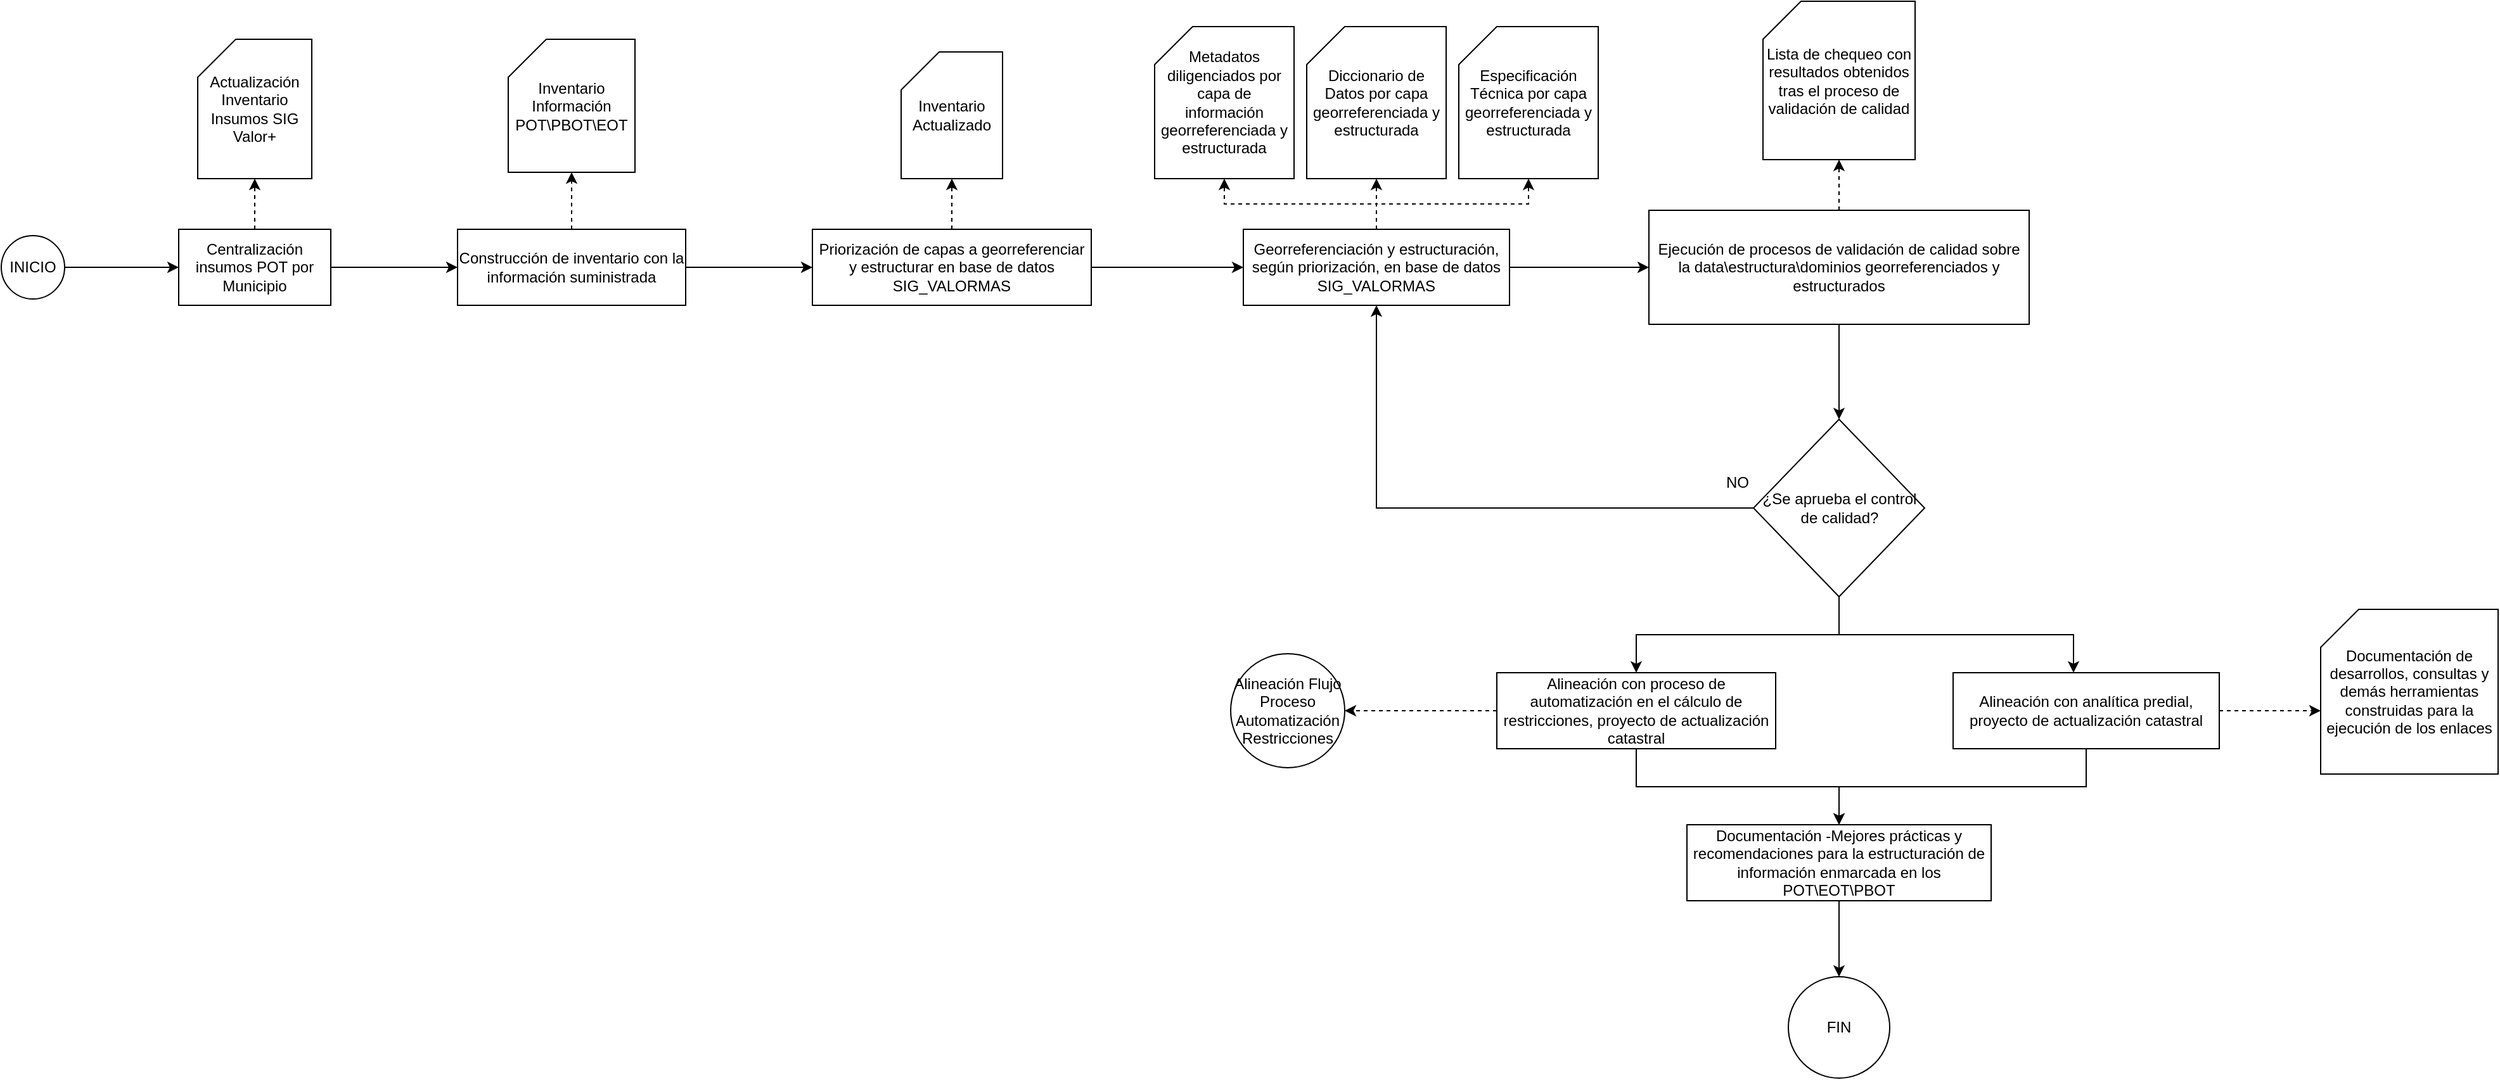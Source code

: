 <mxfile version="13.8.1" type="github">
  <diagram id="qNnnb95ih-545JkITB5z" name="Page-1">
    <mxGraphModel dx="2234" dy="1086" grid="1" gridSize="10" guides="1" tooltips="1" connect="1" arrows="1" fold="1" page="1" pageScale="1" pageWidth="4681" pageHeight="3300" math="0" shadow="0">
      <root>
        <mxCell id="0" />
        <mxCell id="1" parent="0" />
        <mxCell id="LUfxZjxux-JE6luZfcWN-3" style="edgeStyle=orthogonalEdgeStyle;rounded=0;orthogonalLoop=1;jettySize=auto;html=1;entryX=0.5;entryY=1;entryDx=0;entryDy=0;entryPerimeter=0;dashed=1;" edge="1" parent="1" source="LUfxZjxux-JE6luZfcWN-1" target="LUfxZjxux-JE6luZfcWN-2">
          <mxGeometry relative="1" as="geometry" />
        </mxCell>
        <mxCell id="LUfxZjxux-JE6luZfcWN-5" style="edgeStyle=orthogonalEdgeStyle;rounded=0;orthogonalLoop=1;jettySize=auto;html=1;" edge="1" parent="1" source="LUfxZjxux-JE6luZfcWN-1" target="LUfxZjxux-JE6luZfcWN-4">
          <mxGeometry relative="1" as="geometry" />
        </mxCell>
        <mxCell id="LUfxZjxux-JE6luZfcWN-1" value="Centralización insumos POT por Municipio" style="rounded=0;whiteSpace=wrap;html=1;" vertex="1" parent="1">
          <mxGeometry x="220" y="350" width="120" height="60" as="geometry" />
        </mxCell>
        <mxCell id="LUfxZjxux-JE6luZfcWN-2" value="Actualización Inventario Insumos SIG Valor+" style="shape=card;whiteSpace=wrap;html=1;" vertex="1" parent="1">
          <mxGeometry x="235" y="200" width="90" height="110" as="geometry" />
        </mxCell>
        <mxCell id="LUfxZjxux-JE6luZfcWN-7" style="edgeStyle=orthogonalEdgeStyle;rounded=0;orthogonalLoop=1;jettySize=auto;html=1;dashed=1;" edge="1" parent="1" source="LUfxZjxux-JE6luZfcWN-4" target="LUfxZjxux-JE6luZfcWN-6">
          <mxGeometry relative="1" as="geometry" />
        </mxCell>
        <mxCell id="LUfxZjxux-JE6luZfcWN-11" style="edgeStyle=orthogonalEdgeStyle;rounded=0;orthogonalLoop=1;jettySize=auto;html=1;entryX=0;entryY=0.5;entryDx=0;entryDy=0;" edge="1" parent="1" source="LUfxZjxux-JE6luZfcWN-4" target="LUfxZjxux-JE6luZfcWN-10">
          <mxGeometry relative="1" as="geometry" />
        </mxCell>
        <mxCell id="LUfxZjxux-JE6luZfcWN-4" value="Construcción de inventario con la información suministrada" style="rounded=0;whiteSpace=wrap;html=1;" vertex="1" parent="1">
          <mxGeometry x="440" y="350" width="180" height="60" as="geometry" />
        </mxCell>
        <mxCell id="LUfxZjxux-JE6luZfcWN-6" value="Inventario Información POT\PBOT\EOT" style="shape=card;whiteSpace=wrap;html=1;" vertex="1" parent="1">
          <mxGeometry x="480" y="200" width="100" height="105" as="geometry" />
        </mxCell>
        <mxCell id="LUfxZjxux-JE6luZfcWN-9" style="edgeStyle=orthogonalEdgeStyle;rounded=0;orthogonalLoop=1;jettySize=auto;html=1;" edge="1" parent="1" source="LUfxZjxux-JE6luZfcWN-8" target="LUfxZjxux-JE6luZfcWN-1">
          <mxGeometry relative="1" as="geometry" />
        </mxCell>
        <mxCell id="LUfxZjxux-JE6luZfcWN-8" value="INICIO" style="ellipse;whiteSpace=wrap;html=1;aspect=fixed;" vertex="1" parent="1">
          <mxGeometry x="80" y="355" width="50" height="50" as="geometry" />
        </mxCell>
        <mxCell id="LUfxZjxux-JE6luZfcWN-13" style="edgeStyle=orthogonalEdgeStyle;rounded=0;orthogonalLoop=1;jettySize=auto;html=1;entryX=0.5;entryY=1;entryDx=0;entryDy=0;entryPerimeter=0;dashed=1;" edge="1" parent="1" source="LUfxZjxux-JE6luZfcWN-10" target="LUfxZjxux-JE6luZfcWN-12">
          <mxGeometry relative="1" as="geometry" />
        </mxCell>
        <mxCell id="LUfxZjxux-JE6luZfcWN-15" style="edgeStyle=orthogonalEdgeStyle;rounded=0;orthogonalLoop=1;jettySize=auto;html=1;entryX=0;entryY=0.5;entryDx=0;entryDy=0;" edge="1" parent="1" source="LUfxZjxux-JE6luZfcWN-10" target="LUfxZjxux-JE6luZfcWN-14">
          <mxGeometry relative="1" as="geometry" />
        </mxCell>
        <mxCell id="LUfxZjxux-JE6luZfcWN-10" value="Priorización de capas a georreferenciar y estructurar en base de datos SIG_VALORMAS" style="rounded=0;whiteSpace=wrap;html=1;" vertex="1" parent="1">
          <mxGeometry x="720" y="350" width="220" height="60" as="geometry" />
        </mxCell>
        <mxCell id="LUfxZjxux-JE6luZfcWN-12" value="Inventario Actualizado" style="shape=card;whiteSpace=wrap;html=1;" vertex="1" parent="1">
          <mxGeometry x="790" y="210" width="80" height="100" as="geometry" />
        </mxCell>
        <mxCell id="LUfxZjxux-JE6luZfcWN-19" style="edgeStyle=orthogonalEdgeStyle;rounded=0;orthogonalLoop=1;jettySize=auto;html=1;entryX=0.5;entryY=1;entryDx=0;entryDy=0;entryPerimeter=0;dashed=1;" edge="1" parent="1" source="LUfxZjxux-JE6luZfcWN-14" target="LUfxZjxux-JE6luZfcWN-16">
          <mxGeometry relative="1" as="geometry" />
        </mxCell>
        <mxCell id="LUfxZjxux-JE6luZfcWN-20" style="edgeStyle=orthogonalEdgeStyle;rounded=0;orthogonalLoop=1;jettySize=auto;html=1;entryX=0.5;entryY=1;entryDx=0;entryDy=0;entryPerimeter=0;dashed=1;" edge="1" parent="1" source="LUfxZjxux-JE6luZfcWN-14" target="LUfxZjxux-JE6luZfcWN-17">
          <mxGeometry relative="1" as="geometry" />
        </mxCell>
        <mxCell id="LUfxZjxux-JE6luZfcWN-21" style="edgeStyle=orthogonalEdgeStyle;rounded=0;orthogonalLoop=1;jettySize=auto;html=1;dashed=1;" edge="1" parent="1" source="LUfxZjxux-JE6luZfcWN-14" target="LUfxZjxux-JE6luZfcWN-18">
          <mxGeometry relative="1" as="geometry" />
        </mxCell>
        <mxCell id="LUfxZjxux-JE6luZfcWN-24" style="edgeStyle=orthogonalEdgeStyle;rounded=0;orthogonalLoop=1;jettySize=auto;html=1;" edge="1" parent="1" source="LUfxZjxux-JE6luZfcWN-14" target="LUfxZjxux-JE6luZfcWN-23">
          <mxGeometry relative="1" as="geometry" />
        </mxCell>
        <mxCell id="LUfxZjxux-JE6luZfcWN-14" value="Georreferenciación y estructuración, según priorización, en base de datos SIG_VALORMAS" style="rounded=0;whiteSpace=wrap;html=1;" vertex="1" parent="1">
          <mxGeometry x="1060" y="350" width="210" height="60" as="geometry" />
        </mxCell>
        <mxCell id="LUfxZjxux-JE6luZfcWN-16" value="Metadatos diligenciados por capa de información georreferenciada y estructurada" style="shape=card;whiteSpace=wrap;html=1;" vertex="1" parent="1">
          <mxGeometry x="990" y="190" width="110" height="120" as="geometry" />
        </mxCell>
        <mxCell id="LUfxZjxux-JE6luZfcWN-17" value="Diccionario de Datos por capa georreferenciada y estructurada" style="shape=card;whiteSpace=wrap;html=1;" vertex="1" parent="1">
          <mxGeometry x="1110" y="190" width="110" height="120" as="geometry" />
        </mxCell>
        <mxCell id="LUfxZjxux-JE6luZfcWN-18" value="Especificación Técnica por capa georreferenciada y estructurada" style="shape=card;whiteSpace=wrap;html=1;" vertex="1" parent="1">
          <mxGeometry x="1230" y="190" width="110" height="120" as="geometry" />
        </mxCell>
        <mxCell id="LUfxZjxux-JE6luZfcWN-28" style="edgeStyle=orthogonalEdgeStyle;rounded=0;orthogonalLoop=1;jettySize=auto;html=1;dashed=1;" edge="1" parent="1" source="LUfxZjxux-JE6luZfcWN-23" target="LUfxZjxux-JE6luZfcWN-26">
          <mxGeometry relative="1" as="geometry" />
        </mxCell>
        <mxCell id="LUfxZjxux-JE6luZfcWN-30" style="edgeStyle=orthogonalEdgeStyle;rounded=0;orthogonalLoop=1;jettySize=auto;html=1;" edge="1" parent="1" source="LUfxZjxux-JE6luZfcWN-23" target="LUfxZjxux-JE6luZfcWN-29">
          <mxGeometry relative="1" as="geometry" />
        </mxCell>
        <mxCell id="LUfxZjxux-JE6luZfcWN-23" value="Ejecución de procesos de validación de calidad sobre la data\estructura\dominios georreferenciados y estructurados" style="rounded=0;whiteSpace=wrap;html=1;" vertex="1" parent="1">
          <mxGeometry x="1380" y="335" width="300" height="90" as="geometry" />
        </mxCell>
        <mxCell id="LUfxZjxux-JE6luZfcWN-26" value="Lista de chequeo con resultados obtenidos tras el proceso de validación de calidad" style="shape=card;whiteSpace=wrap;html=1;" vertex="1" parent="1">
          <mxGeometry x="1470" y="170" width="120" height="125" as="geometry" />
        </mxCell>
        <mxCell id="LUfxZjxux-JE6luZfcWN-32" style="edgeStyle=orthogonalEdgeStyle;rounded=0;orthogonalLoop=1;jettySize=auto;html=1;" edge="1" parent="1" source="LUfxZjxux-JE6luZfcWN-29" target="LUfxZjxux-JE6luZfcWN-14">
          <mxGeometry relative="1" as="geometry" />
        </mxCell>
        <mxCell id="LUfxZjxux-JE6luZfcWN-35" style="edgeStyle=orthogonalEdgeStyle;rounded=0;orthogonalLoop=1;jettySize=auto;html=1;entryX=0.5;entryY=0;entryDx=0;entryDy=0;" edge="1" parent="1" source="LUfxZjxux-JE6luZfcWN-29" target="LUfxZjxux-JE6luZfcWN-34">
          <mxGeometry relative="1" as="geometry" />
        </mxCell>
        <mxCell id="LUfxZjxux-JE6luZfcWN-37" style="edgeStyle=orthogonalEdgeStyle;rounded=0;orthogonalLoop=1;jettySize=auto;html=1;" edge="1" parent="1" source="LUfxZjxux-JE6luZfcWN-29" target="LUfxZjxux-JE6luZfcWN-36">
          <mxGeometry relative="1" as="geometry">
            <Array as="points">
              <mxPoint x="1530" y="670" />
              <mxPoint x="1715" y="670" />
            </Array>
          </mxGeometry>
        </mxCell>
        <mxCell id="LUfxZjxux-JE6luZfcWN-29" value="¿Se aprueba el control de calidad?" style="rhombus;whiteSpace=wrap;html=1;" vertex="1" parent="1">
          <mxGeometry x="1462.5" y="500" width="135" height="140" as="geometry" />
        </mxCell>
        <mxCell id="LUfxZjxux-JE6luZfcWN-33" value="NO" style="text;html=1;strokeColor=none;fillColor=none;align=center;verticalAlign=middle;whiteSpace=wrap;rounded=0;" vertex="1" parent="1">
          <mxGeometry x="1430" y="540" width="40" height="20" as="geometry" />
        </mxCell>
        <mxCell id="LUfxZjxux-JE6luZfcWN-39" style="edgeStyle=orthogonalEdgeStyle;rounded=0;orthogonalLoop=1;jettySize=auto;html=1;entryX=0.5;entryY=0;entryDx=0;entryDy=0;" edge="1" parent="1" source="LUfxZjxux-JE6luZfcWN-34" target="LUfxZjxux-JE6luZfcWN-38">
          <mxGeometry relative="1" as="geometry" />
        </mxCell>
        <mxCell id="LUfxZjxux-JE6luZfcWN-42" style="edgeStyle=orthogonalEdgeStyle;rounded=0;orthogonalLoop=1;jettySize=auto;html=1;entryX=1;entryY=0.5;entryDx=0;entryDy=0;dashed=1;" edge="1" parent="1" source="LUfxZjxux-JE6luZfcWN-34" target="LUfxZjxux-JE6luZfcWN-41">
          <mxGeometry relative="1" as="geometry" />
        </mxCell>
        <mxCell id="LUfxZjxux-JE6luZfcWN-34" value="Alineación con proceso de automatización en el cálculo de restricciones, proyecto de actualización catastral" style="rounded=0;whiteSpace=wrap;html=1;" vertex="1" parent="1">
          <mxGeometry x="1260" y="700" width="220" height="60" as="geometry" />
        </mxCell>
        <mxCell id="LUfxZjxux-JE6luZfcWN-40" style="edgeStyle=orthogonalEdgeStyle;rounded=0;orthogonalLoop=1;jettySize=auto;html=1;entryX=0.5;entryY=0;entryDx=0;entryDy=0;" edge="1" parent="1" source="LUfxZjxux-JE6luZfcWN-36" target="LUfxZjxux-JE6luZfcWN-38">
          <mxGeometry relative="1" as="geometry" />
        </mxCell>
        <mxCell id="LUfxZjxux-JE6luZfcWN-46" style="edgeStyle=orthogonalEdgeStyle;rounded=0;orthogonalLoop=1;jettySize=auto;html=1;entryX=0;entryY=0;entryDx=0;entryDy=80;entryPerimeter=0;dashed=1;" edge="1" parent="1" source="LUfxZjxux-JE6luZfcWN-36" target="LUfxZjxux-JE6luZfcWN-43">
          <mxGeometry relative="1" as="geometry" />
        </mxCell>
        <mxCell id="LUfxZjxux-JE6luZfcWN-36" value="Alineación con analítica predial, proyecto de actualización catastral" style="rounded=0;whiteSpace=wrap;html=1;" vertex="1" parent="1">
          <mxGeometry x="1620" y="700" width="210" height="60" as="geometry" />
        </mxCell>
        <mxCell id="LUfxZjxux-JE6luZfcWN-48" style="edgeStyle=orthogonalEdgeStyle;rounded=0;orthogonalLoop=1;jettySize=auto;html=1;" edge="1" parent="1" source="LUfxZjxux-JE6luZfcWN-38" target="LUfxZjxux-JE6luZfcWN-47">
          <mxGeometry relative="1" as="geometry" />
        </mxCell>
        <mxCell id="LUfxZjxux-JE6luZfcWN-38" value="Documentación -Mejores prácticas y recomendaciones para la estructuración de información enmarcada en los POT\EOT\PBOT" style="rounded=0;whiteSpace=wrap;html=1;" vertex="1" parent="1">
          <mxGeometry x="1410" y="820" width="240" height="60" as="geometry" />
        </mxCell>
        <mxCell id="LUfxZjxux-JE6luZfcWN-41" value="Alineación Flujo Proceso&lt;br&gt;Automatización Restricciones" style="ellipse;whiteSpace=wrap;html=1;aspect=fixed;" vertex="1" parent="1">
          <mxGeometry x="1050" y="685" width="90" height="90" as="geometry" />
        </mxCell>
        <mxCell id="LUfxZjxux-JE6luZfcWN-43" value="Documentación de desarrollos, consultas y demás herramientas construidas para la ejecución de los enlaces" style="shape=card;whiteSpace=wrap;html=1;" vertex="1" parent="1">
          <mxGeometry x="1910" y="650" width="140" height="130" as="geometry" />
        </mxCell>
        <mxCell id="LUfxZjxux-JE6luZfcWN-47" value="FIN" style="ellipse;whiteSpace=wrap;html=1;aspect=fixed;" vertex="1" parent="1">
          <mxGeometry x="1490" y="940" width="80" height="80" as="geometry" />
        </mxCell>
      </root>
    </mxGraphModel>
  </diagram>
</mxfile>
